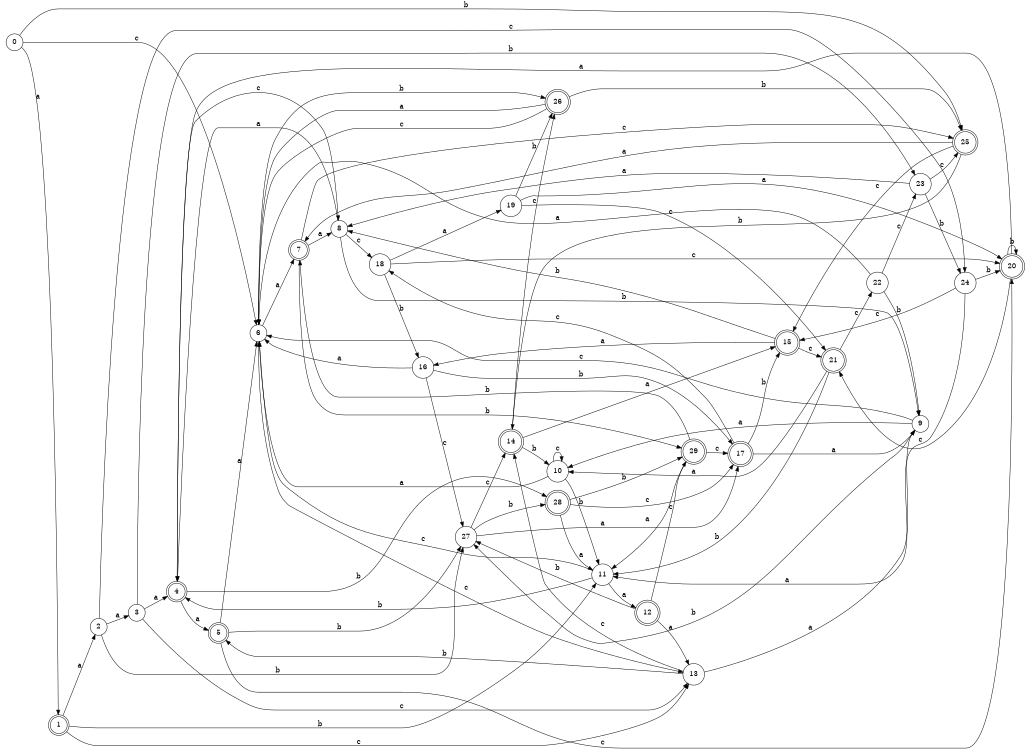 digraph n24_1 {
__start0 [label="" shape="none"];

rankdir=LR;
size="8,5";

s0 [style="filled", color="black", fillcolor="white" shape="circle", label="0"];
s1 [style="rounded,filled", color="black", fillcolor="white" shape="doublecircle", label="1"];
s2 [style="filled", color="black", fillcolor="white" shape="circle", label="2"];
s3 [style="filled", color="black", fillcolor="white" shape="circle", label="3"];
s4 [style="rounded,filled", color="black", fillcolor="white" shape="doublecircle", label="4"];
s5 [style="rounded,filled", color="black", fillcolor="white" shape="doublecircle", label="5"];
s6 [style="filled", color="black", fillcolor="white" shape="circle", label="6"];
s7 [style="rounded,filled", color="black", fillcolor="white" shape="doublecircle", label="7"];
s8 [style="filled", color="black", fillcolor="white" shape="circle", label="8"];
s9 [style="filled", color="black", fillcolor="white" shape="circle", label="9"];
s10 [style="filled", color="black", fillcolor="white" shape="circle", label="10"];
s11 [style="filled", color="black", fillcolor="white" shape="circle", label="11"];
s12 [style="rounded,filled", color="black", fillcolor="white" shape="doublecircle", label="12"];
s13 [style="filled", color="black", fillcolor="white" shape="circle", label="13"];
s14 [style="rounded,filled", color="black", fillcolor="white" shape="doublecircle", label="14"];
s15 [style="rounded,filled", color="black", fillcolor="white" shape="doublecircle", label="15"];
s16 [style="filled", color="black", fillcolor="white" shape="circle", label="16"];
s17 [style="rounded,filled", color="black", fillcolor="white" shape="doublecircle", label="17"];
s18 [style="filled", color="black", fillcolor="white" shape="circle", label="18"];
s19 [style="filled", color="black", fillcolor="white" shape="circle", label="19"];
s20 [style="rounded,filled", color="black", fillcolor="white" shape="doublecircle", label="20"];
s21 [style="rounded,filled", color="black", fillcolor="white" shape="doublecircle", label="21"];
s22 [style="filled", color="black", fillcolor="white" shape="circle", label="22"];
s23 [style="filled", color="black", fillcolor="white" shape="circle", label="23"];
s24 [style="filled", color="black", fillcolor="white" shape="circle", label="24"];
s25 [style="rounded,filled", color="black", fillcolor="white" shape="doublecircle", label="25"];
s26 [style="rounded,filled", color="black", fillcolor="white" shape="doublecircle", label="26"];
s27 [style="filled", color="black", fillcolor="white" shape="circle", label="27"];
s28 [style="rounded,filled", color="black", fillcolor="white" shape="doublecircle", label="28"];
s29 [style="rounded,filled", color="black", fillcolor="white" shape="doublecircle", label="29"];
s0 -> s1 [label="a"];
s0 -> s25 [label="b"];
s0 -> s6 [label="c"];
s1 -> s2 [label="a"];
s1 -> s11 [label="b"];
s1 -> s13 [label="c"];
s2 -> s3 [label="a"];
s2 -> s27 [label="b"];
s2 -> s24 [label="c"];
s3 -> s4 [label="a"];
s3 -> s23 [label="b"];
s3 -> s13 [label="c"];
s4 -> s5 [label="a"];
s4 -> s28 [label="b"];
s4 -> s8 [label="c"];
s5 -> s6 [label="a"];
s5 -> s27 [label="b"];
s5 -> s20 [label="c"];
s6 -> s7 [label="a"];
s6 -> s26 [label="b"];
s6 -> s13 [label="c"];
s7 -> s8 [label="a"];
s7 -> s29 [label="b"];
s7 -> s25 [label="c"];
s8 -> s4 [label="a"];
s8 -> s9 [label="b"];
s8 -> s18 [label="c"];
s9 -> s10 [label="a"];
s9 -> s27 [label="b"];
s9 -> s6 [label="c"];
s10 -> s6 [label="a"];
s10 -> s11 [label="b"];
s10 -> s10 [label="c"];
s11 -> s12 [label="a"];
s11 -> s4 [label="b"];
s11 -> s6 [label="c"];
s12 -> s13 [label="a"];
s12 -> s27 [label="b"];
s12 -> s29 [label="c"];
s13 -> s9 [label="a"];
s13 -> s5 [label="b"];
s13 -> s14 [label="c"];
s14 -> s15 [label="a"];
s14 -> s10 [label="b"];
s14 -> s26 [label="c"];
s15 -> s16 [label="a"];
s15 -> s8 [label="b"];
s15 -> s21 [label="c"];
s16 -> s6 [label="a"];
s16 -> s17 [label="b"];
s16 -> s27 [label="c"];
s17 -> s9 [label="a"];
s17 -> s15 [label="b"];
s17 -> s18 [label="c"];
s18 -> s19 [label="a"];
s18 -> s16 [label="b"];
s18 -> s20 [label="c"];
s19 -> s20 [label="a"];
s19 -> s26 [label="b"];
s19 -> s21 [label="c"];
s20 -> s4 [label="a"];
s20 -> s20 [label="b"];
s20 -> s21 [label="c"];
s21 -> s10 [label="a"];
s21 -> s11 [label="b"];
s21 -> s22 [label="c"];
s22 -> s6 [label="a"];
s22 -> s9 [label="b"];
s22 -> s23 [label="c"];
s23 -> s8 [label="a"];
s23 -> s24 [label="b"];
s23 -> s25 [label="c"];
s24 -> s11 [label="a"];
s24 -> s20 [label="b"];
s24 -> s15 [label="c"];
s25 -> s7 [label="a"];
s25 -> s14 [label="b"];
s25 -> s15 [label="c"];
s26 -> s6 [label="a"];
s26 -> s25 [label="b"];
s26 -> s6 [label="c"];
s27 -> s17 [label="a"];
s27 -> s28 [label="b"];
s27 -> s14 [label="c"];
s28 -> s11 [label="a"];
s28 -> s29 [label="b"];
s28 -> s17 [label="c"];
s29 -> s11 [label="a"];
s29 -> s7 [label="b"];
s29 -> s17 [label="c"];

}